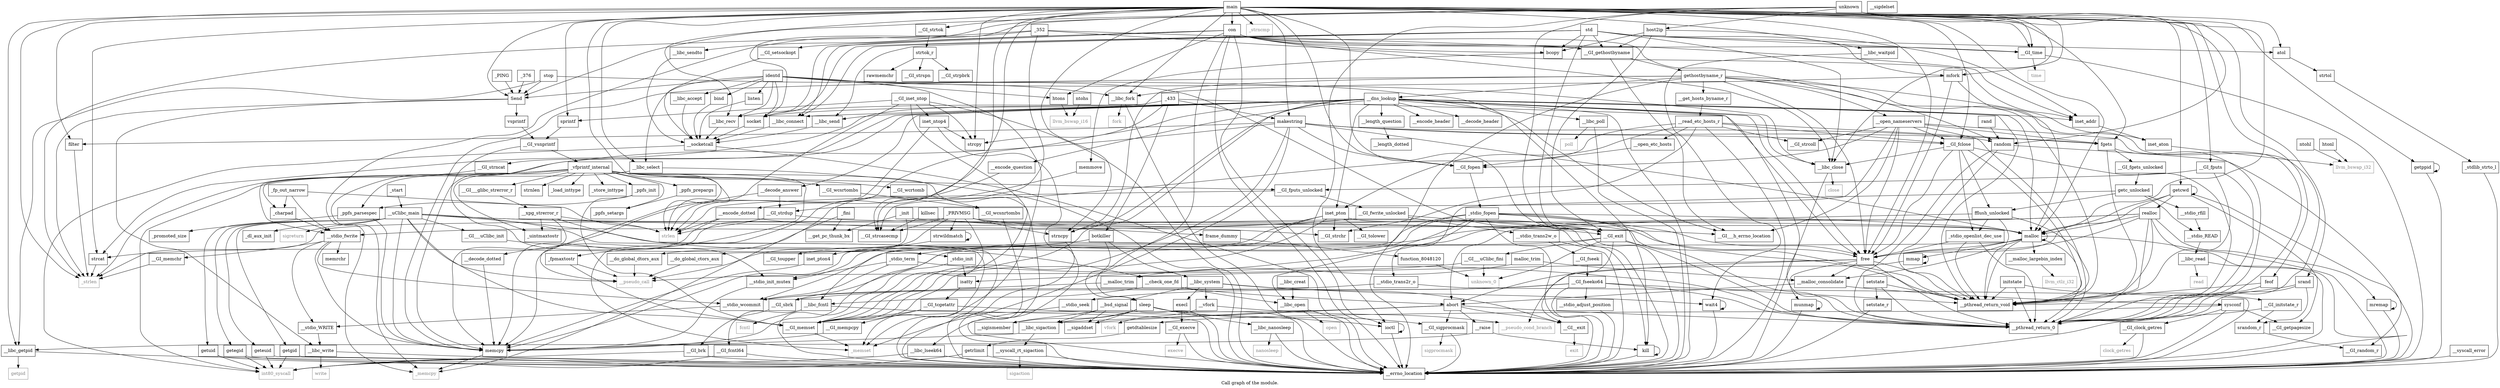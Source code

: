 digraph "Call graph of the module." {
  label="Call graph of the module.";
  node [shape=record];

  Node_ioctl [label="{ioctl}"];
  Node_kill [label="{kill}"];
  Node_feof [label="{feof}"];
  Node___GI_time [label="{__GI_time}"];
  Node___libc_waitpid [label="{__libc_waitpid}"];
  Node___libc_write [label="{__libc_write}"];
  Node___GI_vsnprintf [label="{__GI_vsnprintf}"];
  Node_fgets [label="{fgets}"];
  Node___GI_fputs [label="{__GI_fputs}"];
  Node__charpad [label="{_charpad}"];
  Node_memcpy [label="{memcpy}"];
  Node__fp_out_narrow [label="{_fp_out_narrow}"];
  Node___GI_memset [label="{__GI_memset}"];
  Node___libc_select [label="{__libc_select}"];
  Node_htons [label="{htons}"];
  Node__stdio_fopen [label="{_stdio_fopen}"];
  Node___GI_tcgetattr [label="{__GI_tcgetattr}"];
  Node_strcat [label="{strcat}"];
  Node__vfprintf_internal [label="{_vfprintf_internal}"];
  Node_strcpy [label="{strcpy}"];
  Node___GI_strcasecmp [label="{__GI_strcasecmp}"];
  Node__ppfs_init [label="{_ppfs_init}"];
  Node_strlen [color="gray50", fontcolor="gray50", label="{strlen}"];
  Node__stdio_openlist_dec_use [label="{_stdio_openlist_dec_use}"];
  Node___GI_toupper [label="{__GI_toupper}"];
  Node___errno_location [label="{__errno_location}"];
  Node___GI_fclose [label="{__GI_fclose}"];
  Node_fflush_unlocked [label="{fflush_unlocked}"];
  Node__stdio_init [label="{_stdio_init}"];
  Node__ppfs_prepargs [label="{_ppfs_prepargs}"];
  Node_bcopy [label="{bcopy}"];
  Node___GI_strtok [label="{__GI_strtok}"];
  Node_strncpy [label="{strncpy}"];
  Node___stdio_init_mutex [label="{__stdio_init_mutex}"];
  Node___GI_fgets_unlocked [label="{__GI_fgets_unlocked}"];
  Node___GI_fopen [label="{__GI_fopen}"];
  Node_vsprintf [label="{vsprintf}"];
  Node___xpg_strerror_r [label="{__xpg_strerror_r}"];
  Node_sprintf [label="{sprintf}"];
  Node__stdio_term [label="{_stdio_term}"];
  Node___GI_fputs_unlocked [label="{__GI_fputs_unlocked}"];
  Node__ppfs_setargs [label="{_ppfs_setargs}"];
  Node_strnlen [label="{strnlen}"];
  Node_isatty [label="{isatty}"];
  Node__promoted_size [label="{_promoted_size}"];
  Node___GI___glibc_strerror_r [label="{__GI___glibc_strerror_r}"];
  Node___GI_fwrite_unlocked [label="{__GI_fwrite_unlocked}"];
  Node___stdio_wcommit [label="{__stdio_wcommit}"];
  Node___libc_sendto [label="{__libc_sendto}"];
  Node___GI_setsockopt [label="{__GI_setsockopt}"];
  Node_socket [label="{socket}"];
  Node___malloc_largebin_index [label="{__malloc_largebin_index}"];
  Node_malloc [label="{malloc}"];
  Node_realloc [label="{realloc}"];
  Node___malloc_trim [label="{__malloc_trim}"];
  Node___malloc_consolidate [label="{__malloc_consolidate}"];
  Node_free [label="{free}"];
  Node_malloc_trim [label="{malloc_trim}"];
  Node_abort [label="{abort}"];
  Node_rand [label="{rand}"];
  Node_random [label="{random}"];
  Node_setstate [label="{setstate}"];
  Node_initstate [label="{initstate}"];
  Node_srand [label="{srand}"];
  Node_setstate_r [label="{setstate_r}"];
  Node___GI_random_r [label="{__GI_random_r}"];
  Node_srandom_r [label="{srandom_r}"];
  Node___GI_initstate_r [label="{__GI_initstate_r}"];
  Node___libc_system [label="{__libc_system}"];
  Node_atol [label="{atol}"];
  Node_strtol [label="{strtol}"];
  Node__stdlib_strto_l [label="{_stdlib_strto_l}"];
  Node___GI_exit [label="{__GI_exit}"];
  Node_execl [label="{execl}"];
  Node_sleep [label="{sleep}"];
  Node_sysconf [label="{sysconf}"];
  Node_inet_addr [label="{inet_addr}"];
  Node___GI_gethostbyname [label="{__GI_gethostbyname}"];
  Node_gethostbyname_r [label="{gethostbyname_r}"];
  Node___libc_accept [label="{__libc_accept}"];
  Node_bind [label="{bind}"];
  Node___libc_connect [label="{__libc_connect}"];
  Node_listen [label="{listen}"];
  Node___libc_recv [label="{__libc_recv}"];
  Node___libc_send [label="{__libc_send}"];
  Node_ntohs [label="{ntohs}"];
  Node_ntohl [label="{ntohl}"];
  Node___GI___uClibc_fini [label="{__GI___uClibc_fini}"];
  Node___pthread_return_0 [label="{__pthread_return_0}"];
  Node___pthread_return_void [label="{__pthread_return_void}"];
  Node___check_one_fd [label="{__check_one_fd}"];
  Node___GI___uClibc_init [label="{__GI___uClibc_init}"];
  Node___uClibc_main [label="{__uClibc_main}"];
  Node___libc_sigaction [label="{__libc_sigaction}"];
  Node_mmap [label="{mmap}"];
  Node___socketcall [label="{__socketcall}"];
  Node___libc_fcntl [label="{__libc_fcntl}"];
  Node___GI_fcntl64 [label="{__GI_fcntl64}"];
  Node___syscall_rt_sigaction [label="{__syscall_rt_sigaction}"];
  Node___GI__exit [label="{__GI__exit}"];
  Node___GI_clock_getres [label="{__GI_clock_getres}"];
  Node___GI_execve [label="{__GI_execve}"];
  Node_getdtablesize [label="{getdtablesize}"];
  Node_getegid [label="{getegid}"];
  Node_geteuid [label="{geteuid}"];
  Node_getgid [label="{getgid}"];
  Node_getrlimit [label="{getrlimit}"];
  Node_getuid [label="{getuid}"];
  Node_mremap [label="{mremap}"];
  Node_munmap [label="{munmap}"];
  Node___libc_nanosleep [label="{__libc_nanosleep}"];
  Node___libc_open [label="{__libc_open}"];
  Node___libc_creat [label="{__libc_creat}"];
  Node___GI_sbrk [label="{__GI_sbrk}"];
  Node___GI_sigprocmask [label="{__GI_sigprocmask}"];
  Node_wait4 [label="{wait4}"];
  Node___GI___h_errno_location [label="{__GI___h_errno_location}"];
  Node___GI_wcrtomb [label="{__GI_wcrtomb}"];
  Node___GI_wcsrtombs [label="{__GI_wcsrtombs}"];
  Node___GI_wcsnrtombs [label="{__GI_wcsnrtombs}"];
  Node___stdio_WRITE [label="{__stdio_WRITE}"];
  Node___stdio_fwrite [label="{__stdio_fwrite}"];
  Node___stdio_trans2w_o [label="{__stdio_trans2w_o}"];
  Node__load_inttype [label="{_load_inttype}"];
  Node__store_inttype [label="{_store_inttype}"];
  Node__uintmaxtostr [label="{_uintmaxtostr}"];
  Node__fpmaxtostr [label="{_fpmaxtostr}"];
  Node_getc_unlocked [label="{getc_unlocked}"];
  Node___GI_memchr [label="{__GI_memchr}"];
  Node_memmove [label="{memmove}"];
  Node___GI_mempcpy [label="{__GI_mempcpy}"];
  Node_memrchr [label="{memrchr}"];
  Node_strtok_r [label="{strtok_r}"];
  Node___GI_strpbrk [label="{__GI_strpbrk}"];
  Node_inet_aton [label="{inet_aton}"];
  Node___dns_lookup [label="{__dns_lookup}"];
  Node___open_nameservers [label="{__open_nameservers}"];
  Node___get_hosts_byname_r [label="{__get_hosts_byname_r}"];
  Node___raise [label="{__raise}"];
  Node___bsd_signal [label="{__bsd_signal}"];
  Node___sigismember [label="{__sigismember}"];
  Node___sigaddset [label="{__sigaddset}"];
  Node___sigdelset [label="{__sigdelset}"];
  Node_exit [color="gray50", fontcolor="gray50", label="{exit}"];
  Node_clock_getres [color="gray50", fontcolor="gray50", label="{clock_getres}"];
  Node_execve [color="gray50", fontcolor="gray50", label="{execve}"];
  Node_nanosleep [color="gray50", fontcolor="gray50", label="{nanosleep}"];
  Node_open [color="gray50", fontcolor="gray50", label="{open}"];
  Node_sigprocmask [color="gray50", fontcolor="gray50", label="{sigprocmask}"];
  Node_poll [color="gray50", fontcolor="gray50", label="{poll}"];
  Node_read [color="gray50", fontcolor="gray50", label="{read}"];
  Node___vfork [label="{__vfork}"];
  Node__dl_aux_init [label="{_dl_aux_init}"];
  Node___GI_brk [label="{__GI_brk}"];
  Node___syscall_error [label="{__syscall_error}"];
  Node___libc_poll [label="{__libc_poll}"];
  Node___GI_fseek [label="{__GI_fseek}"];
  Node___GI_fseeko64 [label="{__GI_fseeko64}"];
  Node___stdio_READ [label="{__stdio_READ}"];
  Node___stdio_adjust_position [label="{__stdio_adjust_position}"];
  Node___stdio_rfill [label="{__stdio_rfill}"];
  Node___stdio_trans2r_o [label="{__stdio_trans2r_o}"];
  Node___stdio_seek [label="{__stdio_seek}"];
  Node___GI_strcoll [label="{__GI_strcoll}"];
  Node___GI_strncat [label="{__GI_strncat}"];
  Node_rawmemchr [label="{rawmemchr}"];
  Node___GI_strspn [label="{__GI_strspn}"];
  Node___GI_strdup [label="{__GI_strdup}"];
  Node_inet_pton4 [label="{inet_pton4}"];
  Node_inet_pton [label="{inet_pton}"];
  Node_inet_ntop4 [label="{inet_ntop4}"];
  Node___GI_inet_ntop [label="{__GI_inet_ntop}"];
  Node___encode_header [label="{__encode_header}"];
  Node___decode_header [label="{__decode_header}"];
  Node___encode_question [label="{__encode_question}"];
  Node___length_question [label="{__length_question}"];
  Node___decode_answer [label="{__decode_answer}"];
  Node___open_etc_hosts [label="{__open_etc_hosts}"];
  Node___read_etc_hosts_r [label="{__read_etc_hosts_r}"];
  Node___libc_lseek64 [label="{__libc_lseek64}"];
  Node___libc_read [label="{__libc_read}"];
  Node___GI_tolower [label="{__GI_tolower}"];
  Node___GI_strchr [label="{__GI_strchr}"];
  Node___encode_dotted [label="{__encode_dotted}"];
  Node___decode_dotted [label="{__decode_dotted}"];
  Node___length_dotted [label="{__length_dotted}"];
  Node___do_global_ctors_aux [label="{__do_global_ctors_aux}"];
  Node__fini [label="{_fini}"];
  Node_llvm_bswap_i32 [color="gray50", fontcolor="gray50", label="{llvm_bswap_i32}"];
  Node_llvm_ctlz_i32 [color="gray50", fontcolor="gray50", label="{llvm_ctlz_i32}"];
  Node__strlen [color="gray50", fontcolor="gray50", label="{_strlen}"];
  Node__memset [color="gray50", fontcolor="gray50", label="{_memset}"];
  Node__memcpy [color="gray50", fontcolor="gray50", label="{_memcpy}"];
  Node__strncmp [color="gray50", fontcolor="gray50", label="{_strncmp}"];
  Node_llvm_bswap_i16 [color="gray50", fontcolor="gray50", label="{llvm_bswap_i16}"];
  Node_unknown_0 [color="gray50", fontcolor="gray50", label="{unknown_0}"];
  Node_close [color="gray50", fontcolor="gray50", label="{close}"];
  Node_fork [color="gray50", fontcolor="gray50", label="{fork}"];
  Node_getpid [color="gray50", fontcolor="gray50", label="{getpid}"];
  Node_int80_syscall [color="gray50", fontcolor="gray50", label="{int80_syscall}"];
  Node_time [color="gray50", fontcolor="gray50", label="{time}"];
  Node_write [color="gray50", fontcolor="gray50", label="{write}"];
  Node_sigreturn [color="gray50", fontcolor="gray50", label="{sigreturn}"];
  Node_vfork [color="gray50", fontcolor="gray50", label="{vfork}"];
  Node_fcntl [color="gray50", fontcolor="gray50", label="{fcntl}"];
  Node_sigaction [color="gray50", fontcolor="gray50", label="{sigaction}"];
  Node__ppfs_parsespec [label="{_ppfs_parsespec}"];
  Node_htonl [label="{htonl}"];
  Node___pseudo_call [color="gray50", fontcolor="gray50", label="{__pseudo_call}"];
  Node___pseudo_cond_branch [color="gray50", fontcolor="gray50", label="{__pseudo_cond_branch}"];
  Node__init [label="{_init}"];
  Node___get_pc_thunk_bx [label="{__get_pc_thunk_bx}"];
  Node___do_global_dtors_aux [label="{__do_global_dtors_aux}"];
  Node_frame_dummy [label="{frame_dummy}"];
  Node_function_8048120 [label="{function_8048120}"];
  Node__start [label="{_start}"];
  Node_botkiller [label="{botkiller}"];
  Node_strwildmatch [label="{strwildmatch}"];
  Node_Send [label="{Send}"];
  Node_host2ip [label="{host2ip}"];
  Node_mfork [label="{mfork}"];
  Node_filter [label="{filter}"];
  Node_makestring [label="{makestring}"];
  Node_identd [label="{identd}"];
  Node_std [label="{std}"];
  Node_stop [label="{stop}"];
  Node_unknown [label="{unknown}"];
  Node_killsec [label="{killsec}"];
  Node__PRIVMSG [label="{_PRIVMSG}"];
  Node__376 [label="{_376}"];
  Node__PING [label="{_PING}"];
  Node__352 [label="{_352}"];
  Node__433 [label="{_433}"];
  Node_con [label="{con}"];
  Node_main [label="{main}"];
  Node___libc_close [label="{__libc_close}"];
  Node___libc_fork [label="{__libc_fork}"];
  Node_getcwd [label="{getcwd}"];
  Node___GI_getpagesize [label="{__GI_getpagesize}"];
  Node___libc_getpid [label="{__libc_getpid}"];
  Node_getppid [label="{getppid}"];
  Node_ioctl -> Node_ioctl;
  Node_ioctl -> Node___errno_location;
  Node_kill -> Node_kill;
  Node_kill -> Node___errno_location;
  Node_feof -> Node___pthread_return_0;
  Node_feof -> Node___pthread_return_void;
  Node___GI_time -> Node___errno_location;
  Node___GI_time -> Node_time;
  Node___libc_waitpid -> Node_wait4;
  Node___libc_write -> Node___errno_location;
  Node___libc_write -> Node_write;
  Node___GI_vsnprintf -> Node__vfprintf_internal;
  Node___GI_vsnprintf -> Node___stdio_init_mutex;
  Node_fgets -> Node___GI_fgets_unlocked;
  Node_fgets -> Node___pthread_return_0;
  Node_fgets -> Node___pthread_return_void;
  Node___GI_fputs -> Node___GI_fputs_unlocked;
  Node___GI_fputs -> Node___pthread_return_0;
  Node___GI_fputs -> Node___pthread_return_void;
  Node__charpad -> Node___stdio_fwrite;
  Node_memcpy -> Node__memcpy;
  Node__fp_out_narrow -> Node__charpad;
  Node__fp_out_narrow -> Node_strlen;
  Node__fp_out_narrow -> Node___stdio_fwrite;
  Node___GI_memset -> Node__memset;
  Node___libc_select -> Node___errno_location;
  Node___libc_select -> Node_int80_syscall;
  Node_htons -> Node_llvm_bswap_i16;
  Node__stdio_fopen -> Node___errno_location;
  Node__stdio_fopen -> Node___stdio_init_mutex;
  Node__stdio_fopen -> Node_isatty;
  Node__stdio_fopen -> Node_malloc;
  Node__stdio_fopen -> Node_free;
  Node__stdio_fopen -> Node___pthread_return_0;
  Node__stdio_fopen -> Node___pthread_return_void;
  Node__stdio_fopen -> Node___libc_fcntl;
  Node__stdio_fopen -> Node___libc_open;
  Node___GI_tcgetattr -> Node_ioctl;
  Node___GI_tcgetattr -> Node___GI_memset;
  Node___GI_tcgetattr -> Node___GI_mempcpy;
  Node_strcat -> Node__strlen;
  Node__vfprintf_internal -> Node__charpad;
  Node__vfprintf_internal -> Node__ppfs_init;
  Node__vfprintf_internal -> Node_strlen;
  Node__vfprintf_internal -> Node___errno_location;
  Node__vfprintf_internal -> Node__ppfs_prepargs;
  Node__vfprintf_internal -> Node___GI_fputs_unlocked;
  Node__vfprintf_internal -> Node__ppfs_setargs;
  Node__vfprintf_internal -> Node_strnlen;
  Node__vfprintf_internal -> Node___GI___glibc_strerror_r;
  Node__vfprintf_internal -> Node___GI_wcrtomb;
  Node__vfprintf_internal -> Node___GI_wcsrtombs;
  Node__vfprintf_internal -> Node___stdio_fwrite;
  Node__vfprintf_internal -> Node__load_inttype;
  Node__vfprintf_internal -> Node__store_inttype;
  Node__vfprintf_internal -> Node__uintmaxtostr;
  Node__vfprintf_internal -> Node__fpmaxtostr;
  Node__vfprintf_internal -> Node__ppfs_parsespec;
  Node__ppfs_init -> Node___GI_memset;
  Node__ppfs_init -> Node__ppfs_parsespec;
  Node__stdio_openlist_dec_use -> Node_free;
  Node__stdio_openlist_dec_use -> Node___pthread_return_0;
  Node__stdio_openlist_dec_use -> Node___pthread_return_void;
  Node___GI_fclose -> Node__stdio_openlist_dec_use;
  Node___GI_fclose -> Node_fflush_unlocked;
  Node___GI_fclose -> Node_free;
  Node___GI_fclose -> Node___pthread_return_0;
  Node___GI_fclose -> Node___pthread_return_void;
  Node___GI_fclose -> Node___libc_close;
  Node_fflush_unlocked -> Node__stdio_openlist_dec_use;
  Node_fflush_unlocked -> Node___stdio_wcommit;
  Node_fflush_unlocked -> Node___pthread_return_0;
  Node_fflush_unlocked -> Node___pthread_return_void;
  Node__stdio_init -> Node___errno_location;
  Node__stdio_init -> Node_isatty;
  Node__ppfs_prepargs -> Node__ppfs_setargs;
  Node_bcopy -> Node_memmove;
  Node___GI_strtok -> Node_strtok_r;
  Node_strncpy -> Node__memset;
  Node___stdio_init_mutex -> Node_memcpy;
  Node___GI_fgets_unlocked -> Node_getc_unlocked;
  Node___GI_fopen -> Node__stdio_fopen;
  Node_vsprintf -> Node___GI_vsnprintf;
  Node___xpg_strerror_r -> Node_memcpy;
  Node___xpg_strerror_r -> Node_strlen;
  Node___xpg_strerror_r -> Node___errno_location;
  Node___xpg_strerror_r -> Node__uintmaxtostr;
  Node_sprintf -> Node___GI_vsnprintf;
  Node__stdio_term -> Node___stdio_init_mutex;
  Node__stdio_term -> Node___stdio_wcommit;
  Node__stdio_term -> Node___pthread_return_0;
  Node___GI_fputs_unlocked -> Node_strlen;
  Node___GI_fputs_unlocked -> Node___GI_fwrite_unlocked;
  Node_isatty -> Node___GI_tcgetattr;
  Node___GI___glibc_strerror_r -> Node___xpg_strerror_r;
  Node___GI_fwrite_unlocked -> Node___errno_location;
  Node___GI_fwrite_unlocked -> Node___stdio_fwrite;
  Node___GI_fwrite_unlocked -> Node___stdio_trans2w_o;
  Node___stdio_wcommit -> Node___stdio_WRITE;
  Node___libc_sendto -> Node___socketcall;
  Node___GI_setsockopt -> Node___socketcall;
  Node_socket -> Node___socketcall;
  Node___malloc_largebin_index -> Node_llvm_ctlz_i32;
  Node_malloc -> Node___errno_location;
  Node_malloc -> Node___malloc_largebin_index;
  Node_malloc -> Node_malloc;
  Node_malloc -> Node___malloc_consolidate;
  Node_malloc -> Node_free;
  Node_malloc -> Node___pthread_return_0;
  Node_malloc -> Node___pthread_return_void;
  Node_malloc -> Node_mmap;
  Node_malloc -> Node___GI_sbrk;
  Node_realloc -> Node_memcpy;
  Node_realloc -> Node___errno_location;
  Node_realloc -> Node_malloc;
  Node_realloc -> Node_free;
  Node_realloc -> Node_abort;
  Node_realloc -> Node___pthread_return_0;
  Node_realloc -> Node___pthread_return_void;
  Node_realloc -> Node_mremap;
  Node___malloc_trim -> Node___GI_sbrk;
  Node___malloc_consolidate -> Node_abort;
  Node___malloc_consolidate -> Node_sysconf;
  Node_free -> Node___malloc_trim;
  Node_free -> Node___malloc_consolidate;
  Node_free -> Node_abort;
  Node_free -> Node___pthread_return_0;
  Node_free -> Node___pthread_return_void;
  Node_free -> Node_munmap;
  Node_malloc_trim -> Node___malloc_trim;
  Node_malloc_trim -> Node___malloc_consolidate;
  Node_abort -> Node___GI_memset;
  Node_abort -> Node___pthread_return_0;
  Node_abort -> Node___libc_sigaction;
  Node_abort -> Node___GI__exit;
  Node_abort -> Node___GI_sigprocmask;
  Node_abort -> Node___raise;
  Node_abort -> Node___sigaddset;
  Node_rand -> Node_random;
  Node_random -> Node___GI_random_r;
  Node_random -> Node___pthread_return_0;
  Node_random -> Node___pthread_return_void;
  Node_setstate -> Node_setstate_r;
  Node_setstate -> Node___pthread_return_0;
  Node_setstate -> Node___pthread_return_void;
  Node_initstate -> Node___GI_initstate_r;
  Node_initstate -> Node___pthread_return_0;
  Node_initstate -> Node___pthread_return_void;
  Node_srand -> Node_srandom_r;
  Node_srand -> Node___pthread_return_0;
  Node_srand -> Node___pthread_return_void;
  Node_setstate_r -> Node___errno_location;
  Node_srandom_r -> Node___GI_random_r;
  Node___GI_initstate_r -> Node___errno_location;
  Node___GI_initstate_r -> Node_srandom_r;
  Node___libc_system -> Node_execl;
  Node___libc_system -> Node___GI__exit;
  Node___libc_system -> Node_wait4;
  Node___libc_system -> Node___bsd_signal;
  Node___libc_system -> Node___vfork;
  Node_atol -> Node_strtol;
  Node_strtol -> Node__stdlib_strto_l;
  Node__stdlib_strto_l -> Node___errno_location;
  Node___GI_exit -> Node__stdio_term;
  Node___GI_exit -> Node___GI___uClibc_fini;
  Node___GI_exit -> Node___pthread_return_0;
  Node___GI_exit -> Node___pthread_return_void;
  Node___GI_exit -> Node___GI__exit;
  Node___GI_exit -> Node_unknown_0;
  Node_execl -> Node___GI_execve;
  Node_sleep -> Node___errno_location;
  Node_sleep -> Node___libc_sigaction;
  Node_sleep -> Node___libc_nanosleep;
  Node_sleep -> Node___GI_sigprocmask;
  Node_sleep -> Node___sigismember;
  Node_sleep -> Node___sigaddset;
  Node_sysconf -> Node___errno_location;
  Node_sysconf -> Node___GI_clock_getres;
  Node_sysconf -> Node_getdtablesize;
  Node_sysconf -> Node___GI_getpagesize;
  Node_inet_addr -> Node_inet_aton;
  Node___GI_gethostbyname -> Node_gethostbyname_r;
  Node___GI_gethostbyname -> Node___GI___h_errno_location;
  Node_gethostbyname_r -> Node_memcpy;
  Node_gethostbyname_r -> Node___errno_location;
  Node_gethostbyname_r -> Node_strncpy;
  Node_gethostbyname_r -> Node_free;
  Node_gethostbyname_r -> Node___pthread_return_0;
  Node_gethostbyname_r -> Node___pthread_return_void;
  Node_gethostbyname_r -> Node_inet_aton;
  Node_gethostbyname_r -> Node___dns_lookup;
  Node_gethostbyname_r -> Node___open_nameservers;
  Node_gethostbyname_r -> Node___get_hosts_byname_r;
  Node___libc_accept -> Node___socketcall;
  Node_bind -> Node___socketcall;
  Node___libc_connect -> Node___socketcall;
  Node_listen -> Node___socketcall;
  Node___libc_recv -> Node___socketcall;
  Node___libc_send -> Node___socketcall;
  Node_ntohs -> Node_llvm_bswap_i16;
  Node_ntohl -> Node_llvm_bswap_i32;
  Node___GI___uClibc_fini -> Node_unknown_0;
  Node___GI___uClibc_fini -> Node___pseudo_call;
  Node___check_one_fd -> Node_abort;
  Node___check_one_fd -> Node___libc_fcntl;
  Node___check_one_fd -> Node___libc_open;
  Node___GI___uClibc_init -> Node__stdio_init;
  Node___uClibc_main -> Node_memcpy;
  Node___uClibc_main -> Node___GI_memset;
  Node___uClibc_main -> Node___errno_location;
  Node___uClibc_main -> Node___GI_exit;
  Node___uClibc_main -> Node___check_one_fd;
  Node___uClibc_main -> Node___GI___uClibc_init;
  Node___uClibc_main -> Node_getegid;
  Node___uClibc_main -> Node_geteuid;
  Node___uClibc_main -> Node_getgid;
  Node___uClibc_main -> Node_getuid;
  Node___uClibc_main -> Node___GI___h_errno_location;
  Node___uClibc_main -> Node__dl_aux_init;
  Node___uClibc_main -> Node_sigreturn;
  Node___uClibc_main -> Node___pseudo_call;
  Node___libc_sigaction -> Node_memcpy;
  Node___libc_sigaction -> Node___syscall_rt_sigaction;
  Node_mmap -> Node_mmap;
  Node_mmap -> Node___pseudo_cond_branch;
  Node___socketcall -> Node___errno_location;
  Node___socketcall -> Node_int80_syscall;
  Node___libc_fcntl -> Node___errno_location;
  Node___libc_fcntl -> Node___GI_fcntl64;
  Node___libc_fcntl -> Node_fcntl;
  Node___GI_fcntl64 -> Node___errno_location;
  Node___GI_fcntl64 -> Node_int80_syscall;
  Node___syscall_rt_sigaction -> Node___errno_location;
  Node___syscall_rt_sigaction -> Node_sigaction;
  Node___GI__exit -> Node_exit;
  Node___GI_clock_getres -> Node___errno_location;
  Node___GI_clock_getres -> Node_clock_getres;
  Node___GI_execve -> Node___errno_location;
  Node___GI_execve -> Node_execve;
  Node_getdtablesize -> Node_getrlimit;
  Node_getegid -> Node___errno_location;
  Node_getegid -> Node_int80_syscall;
  Node_geteuid -> Node___errno_location;
  Node_geteuid -> Node_int80_syscall;
  Node_getgid -> Node___errno_location;
  Node_getgid -> Node_int80_syscall;
  Node_getrlimit -> Node___errno_location;
  Node_getrlimit -> Node_int80_syscall;
  Node_getuid -> Node___errno_location;
  Node_getuid -> Node_int80_syscall;
  Node_mremap -> Node___errno_location;
  Node_mremap -> Node_mremap;
  Node_munmap -> Node___errno_location;
  Node_munmap -> Node_munmap;
  Node___libc_nanosleep -> Node___errno_location;
  Node___libc_nanosleep -> Node_nanosleep;
  Node___libc_open -> Node___errno_location;
  Node___libc_open -> Node_open;
  Node___libc_creat -> Node___libc_open;
  Node___GI_sbrk -> Node___GI_brk;
  Node___GI_sigprocmask -> Node___errno_location;
  Node___GI_sigprocmask -> Node_sigprocmask;
  Node_wait4 -> Node___errno_location;
  Node_wait4 -> Node_wait4;
  Node___GI_wcrtomb -> Node___GI_wcsnrtombs;
  Node___GI_wcsrtombs -> Node___GI_wcsnrtombs;
  Node___GI_wcsnrtombs -> Node___errno_location;
  Node___stdio_WRITE -> Node___libc_write;
  Node___stdio_fwrite -> Node_memcpy;
  Node___stdio_fwrite -> Node___stdio_wcommit;
  Node___stdio_fwrite -> Node___stdio_WRITE;
  Node___stdio_fwrite -> Node___GI_memchr;
  Node___stdio_fwrite -> Node_memrchr;
  Node___stdio_trans2w_o -> Node___errno_location;
  Node___stdio_trans2w_o -> Node___GI_fseek;
  Node__fpmaxtostr -> Node___GI_memset;
  Node__fpmaxtostr -> Node___pseudo_call;
  Node_getc_unlocked -> Node_fflush_unlocked;
  Node_getc_unlocked -> Node___stdio_READ;
  Node_getc_unlocked -> Node___stdio_rfill;
  Node_getc_unlocked -> Node___stdio_trans2r_o;
  Node___GI_memchr -> Node__strlen;
  Node_memmove -> Node__memcpy;
  Node___GI_mempcpy -> Node_memcpy;
  Node_strtok_r -> Node___GI_strpbrk;
  Node_strtok_r -> Node_rawmemchr;
  Node_strtok_r -> Node___GI_strspn;
  Node_inet_aton -> Node_llvm_bswap_i32;
  Node___dns_lookup -> Node_memcpy;
  Node___dns_lookup -> Node___GI_memset;
  Node___dns_lookup -> Node_strlen;
  Node___dns_lookup -> Node___errno_location;
  Node___dns_lookup -> Node_strncpy;
  Node___dns_lookup -> Node_socket;
  Node___dns_lookup -> Node_malloc;
  Node___dns_lookup -> Node_free;
  Node___dns_lookup -> Node_inet_addr;
  Node___dns_lookup -> Node___libc_connect;
  Node___dns_lookup -> Node___libc_recv;
  Node___dns_lookup -> Node___libc_send;
  Node___dns_lookup -> Node___pthread_return_0;
  Node___dns_lookup -> Node___pthread_return_void;
  Node___dns_lookup -> Node___GI___h_errno_location;
  Node___dns_lookup -> Node___libc_poll;
  Node___dns_lookup -> Node___GI_strncat;
  Node___dns_lookup -> Node_inet_pton;
  Node___dns_lookup -> Node___encode_header;
  Node___dns_lookup -> Node___decode_header;
  Node___dns_lookup -> Node___encode_question;
  Node___dns_lookup -> Node___length_question;
  Node___dns_lookup -> Node___decode_answer;
  Node___dns_lookup -> Node___libc_close;
  Node___open_nameservers -> Node_fgets;
  Node___open_nameservers -> Node___GI_fclose;
  Node___open_nameservers -> Node___GI_fopen;
  Node___open_nameservers -> Node_free;
  Node___open_nameservers -> Node___pthread_return_0;
  Node___open_nameservers -> Node___pthread_return_void;
  Node___open_nameservers -> Node___GI___h_errno_location;
  Node___open_nameservers -> Node___GI_strcoll;
  Node___open_nameservers -> Node___GI_strdup;
  Node___get_hosts_byname_r -> Node___read_etc_hosts_r;
  Node___raise -> Node_kill;
  Node___raise -> Node___libc_getpid;
  Node___bsd_signal -> Node___errno_location;
  Node___bsd_signal -> Node___libc_sigaction;
  Node___bsd_signal -> Node___sigismember;
  Node___bsd_signal -> Node___sigaddset;
  Node___vfork -> Node_vfork;
  Node___vfork -> Node___pseudo_cond_branch;
  Node___GI_brk -> Node___errno_location;
  Node___GI_brk -> Node_int80_syscall;
  Node___syscall_error -> Node___errno_location;
  Node___libc_poll -> Node___errno_location;
  Node___libc_poll -> Node_poll;
  Node___GI_fseek -> Node___GI_fseeko64;
  Node___GI_fseeko64 -> Node___errno_location;
  Node___GI_fseeko64 -> Node___stdio_wcommit;
  Node___GI_fseeko64 -> Node___pthread_return_0;
  Node___GI_fseeko64 -> Node___pthread_return_void;
  Node___GI_fseeko64 -> Node___stdio_adjust_position;
  Node___GI_fseeko64 -> Node___stdio_seek;
  Node___stdio_READ -> Node___libc_read;
  Node___stdio_adjust_position -> Node___errno_location;
  Node___stdio_rfill -> Node___stdio_READ;
  Node___stdio_trans2r_o -> Node___errno_location;
  Node___stdio_trans2r_o -> Node___stdio_wcommit;
  Node___stdio_seek -> Node___libc_lseek64;
  Node___GI_strncat -> Node__strlen;
  Node___GI_strdup -> Node_memcpy;
  Node___GI_strdup -> Node_strlen;
  Node___GI_strdup -> Node_malloc;
  Node_inet_pton4 -> Node_memcpy;
  Node_inet_pton -> Node_memcpy;
  Node_inet_pton -> Node___GI_memset;
  Node_inet_pton -> Node___errno_location;
  Node_inet_pton -> Node_inet_pton4;
  Node_inet_pton -> Node___GI_tolower;
  Node_inet_pton -> Node___GI_strchr;
  Node_inet_ntop4 -> Node_strcpy;
  Node_inet_ntop4 -> Node_strlen;
  Node_inet_ntop4 -> Node___errno_location;
  Node___GI_inet_ntop -> Node___GI_memset;
  Node___GI_inet_ntop -> Node_strcpy;
  Node___GI_inet_ntop -> Node_strlen;
  Node___GI_inet_ntop -> Node___errno_location;
  Node___GI_inet_ntop -> Node_sprintf;
  Node___GI_inet_ntop -> Node_inet_ntop4;
  Node___encode_question -> Node___encode_dotted;
  Node___length_question -> Node___length_dotted;
  Node___decode_answer -> Node___GI_strdup;
  Node___decode_answer -> Node___decode_dotted;
  Node___open_etc_hosts -> Node___GI_fopen;
  Node___read_etc_hosts_r -> Node_fgets;
  Node___read_etc_hosts_r -> Node___GI_strcasecmp;
  Node___read_etc_hosts_r -> Node___errno_location;
  Node___read_etc_hosts_r -> Node___GI_fclose;
  Node___read_etc_hosts_r -> Node___GI_strcoll;
  Node___read_etc_hosts_r -> Node_inet_pton;
  Node___read_etc_hosts_r -> Node___open_etc_hosts;
  Node___read_etc_hosts_r -> Node___GI_strchr;
  Node___libc_lseek64 -> Node___errno_location;
  Node___libc_lseek64 -> Node_int80_syscall;
  Node___libc_read -> Node___errno_location;
  Node___libc_read -> Node_read;
  Node___encode_dotted -> Node_memcpy;
  Node___encode_dotted -> Node_strlen;
  Node___encode_dotted -> Node___GI_strchr;
  Node___decode_dotted -> Node_memcpy;
  Node___do_global_ctors_aux -> Node___pseudo_call;
  Node__fini -> Node___get_pc_thunk_bx;
  Node__fini -> Node___do_global_dtors_aux;
  Node__ppfs_parsespec -> Node_memcpy;
  Node__ppfs_parsespec -> Node__promoted_size;
  Node_htonl -> Node_llvm_bswap_i32;
  Node__init -> Node___do_global_ctors_aux;
  Node__init -> Node___get_pc_thunk_bx;
  Node__init -> Node_frame_dummy;
  Node___do_global_dtors_aux -> Node___pseudo_call;
  Node_frame_dummy -> Node_function_8048120;
  Node_function_8048120 -> Node_unknown_0;
  Node__start -> Node___uClibc_main;
  Node_botkiller -> Node_strcat;
  Node_botkiller -> Node___libc_system;
  Node_botkiller -> Node_sleep;
  Node_strwildmatch -> Node___GI_toupper;
  Node_strwildmatch -> Node_strwildmatch;
  Node_Send -> Node___libc_write;
  Node_Send -> Node_vsprintf;
  Node_Send -> Node__strlen;
  Node_host2ip -> Node_bcopy;
  Node_host2ip -> Node___GI_exit;
  Node_host2ip -> Node_inet_addr;
  Node_host2ip -> Node___GI_gethostbyname;
  Node_mfork -> Node_malloc;
  Node_mfork -> Node_free;
  Node_mfork -> Node___libc_fork;
  Node_filter -> Node__strlen;
  Node_makestring -> Node_fgets;
  Node_makestring -> Node___GI_memset;
  Node_makestring -> Node___GI_fclose;
  Node_makestring -> Node___GI_fopen;
  Node_makestring -> Node_malloc;
  Node_makestring -> Node_random;
  Node_makestring -> Node__memset;
  Node_makestring -> Node__memcpy;
  Node_makestring -> Node_filter;
  Node_identd -> Node___libc_select;
  Node_identd -> Node_htons;
  Node_identd -> Node_socket;
  Node_identd -> Node___GI_exit;
  Node_identd -> Node___libc_accept;
  Node_identd -> Node_bind;
  Node_identd -> Node_listen;
  Node_identd -> Node___libc_recv;
  Node_identd -> Node__memset;
  Node_identd -> Node_Send;
  Node_identd -> Node___libc_close;
  Node_identd -> Node___libc_fork;
  Node_std -> Node___GI_time;
  Node_std -> Node_bcopy;
  Node_std -> Node_socket;
  Node_std -> Node_atol;
  Node_std -> Node___GI_exit;
  Node_std -> Node___GI_gethostbyname;
  Node_std -> Node___libc_connect;
  Node_std -> Node___libc_send;
  Node_std -> Node_mfork;
  Node_std -> Node___libc_close;
  Node_stop -> Node_kill;
  Node_stop -> Node_Send;
  Node_stop -> Node___libc_getpid;
  Node_unknown -> Node_ioctl;
  Node_unknown -> Node___GI_time;
  Node_unknown -> Node___libc_sendto;
  Node_unknown -> Node_socket;
  Node_unknown -> Node_malloc;
  Node_unknown -> Node_random;
  Node_unknown -> Node_atol;
  Node_unknown -> Node___GI_exit;
  Node_unknown -> Node_Send;
  Node_unknown -> Node_host2ip;
  Node_unknown -> Node_mfork;
  Node_unknown -> Node___libc_close;
  Node_killsec -> Node_kill;
  Node_killsec -> Node___GI_strcasecmp;
  Node__PRIVMSG -> Node___GI_memset;
  Node__PRIVMSG -> Node___GI_strcasecmp;
  Node__PRIVMSG -> Node_strncpy;
  Node__PRIVMSG -> Node_malloc;
  Node__PRIVMSG -> Node_free;
  Node__PRIVMSG -> Node__strlen;
  Node__PRIVMSG -> Node___pseudo_call;
  Node__PRIVMSG -> Node_strwildmatch;
  Node__376 -> Node_Send;
  Node__PING -> Node_Send;
  Node__352 -> Node___GI_strcasecmp;
  Node__352 -> Node_inet_addr;
  Node__352 -> Node___GI_gethostbyname;
  Node__352 -> Node__strlen;
  Node__352 -> Node__memcpy;
  Node__433 -> Node_strcat;
  Node__433 -> Node_strcpy;
  Node__433 -> Node_free;
  Node__433 -> Node_botkiller;
  Node__433 -> Node_makestring;
  Node_con -> Node_ioctl;
  Node_con -> Node___GI_time;
  Node_con -> Node_htons;
  Node_con -> Node___errno_location;
  Node_con -> Node_bcopy;
  Node_con -> Node___GI_setsockopt;
  Node_con -> Node_socket;
  Node_con -> Node_random;
  Node_con -> Node_sleep;
  Node_con -> Node_inet_addr;
  Node_con -> Node___GI_gethostbyname;
  Node_con -> Node___libc_connect;
  Node_con -> Node___libc_close;
  Node_main -> Node_feof;
  Node_main -> Node___GI_time;
  Node_main -> Node___libc_waitpid;
  Node_main -> Node_fgets;
  Node_main -> Node___GI_fputs;
  Node_main -> Node___libc_select;
  Node_main -> Node_strcat;
  Node_main -> Node_strcpy;
  Node_main -> Node___GI_strcasecmp;
  Node_main -> Node___GI_fclose;
  Node_main -> Node___GI_strtok;
  Node_main -> Node_strncpy;
  Node_main -> Node___GI_fopen;
  Node_main -> Node_sprintf;
  Node_main -> Node_malloc;
  Node_main -> Node_free;
  Node_main -> Node_srand;
  Node_main -> Node___GI_exit;
  Node_main -> Node___libc_recv;
  Node_main -> Node__strlen;
  Node_main -> Node__memset;
  Node_main -> Node__strncmp;
  Node_main -> Node___pseudo_call;
  Node_main -> Node_Send;
  Node_main -> Node_filter;
  Node_main -> Node_makestring;
  Node_main -> Node_con;
  Node_main -> Node___libc_fork;
  Node_main -> Node_getcwd;
  Node_main -> Node___libc_getpid;
  Node_main -> Node_getppid;
  Node___libc_close -> Node___errno_location;
  Node___libc_close -> Node_close;
  Node___libc_fork -> Node___errno_location;
  Node___libc_fork -> Node_fork;
  Node_getcwd -> Node___errno_location;
  Node_getcwd -> Node_malloc;
  Node_getcwd -> Node_realloc;
  Node_getcwd -> Node_free;
  Node_getcwd -> Node_getcwd;
  Node_getcwd -> Node___GI_getpagesize;
  Node___libc_getpid -> Node___errno_location;
  Node___libc_getpid -> Node_getpid;
  Node_getppid -> Node___errno_location;
  Node_getppid -> Node_getppid;
}
